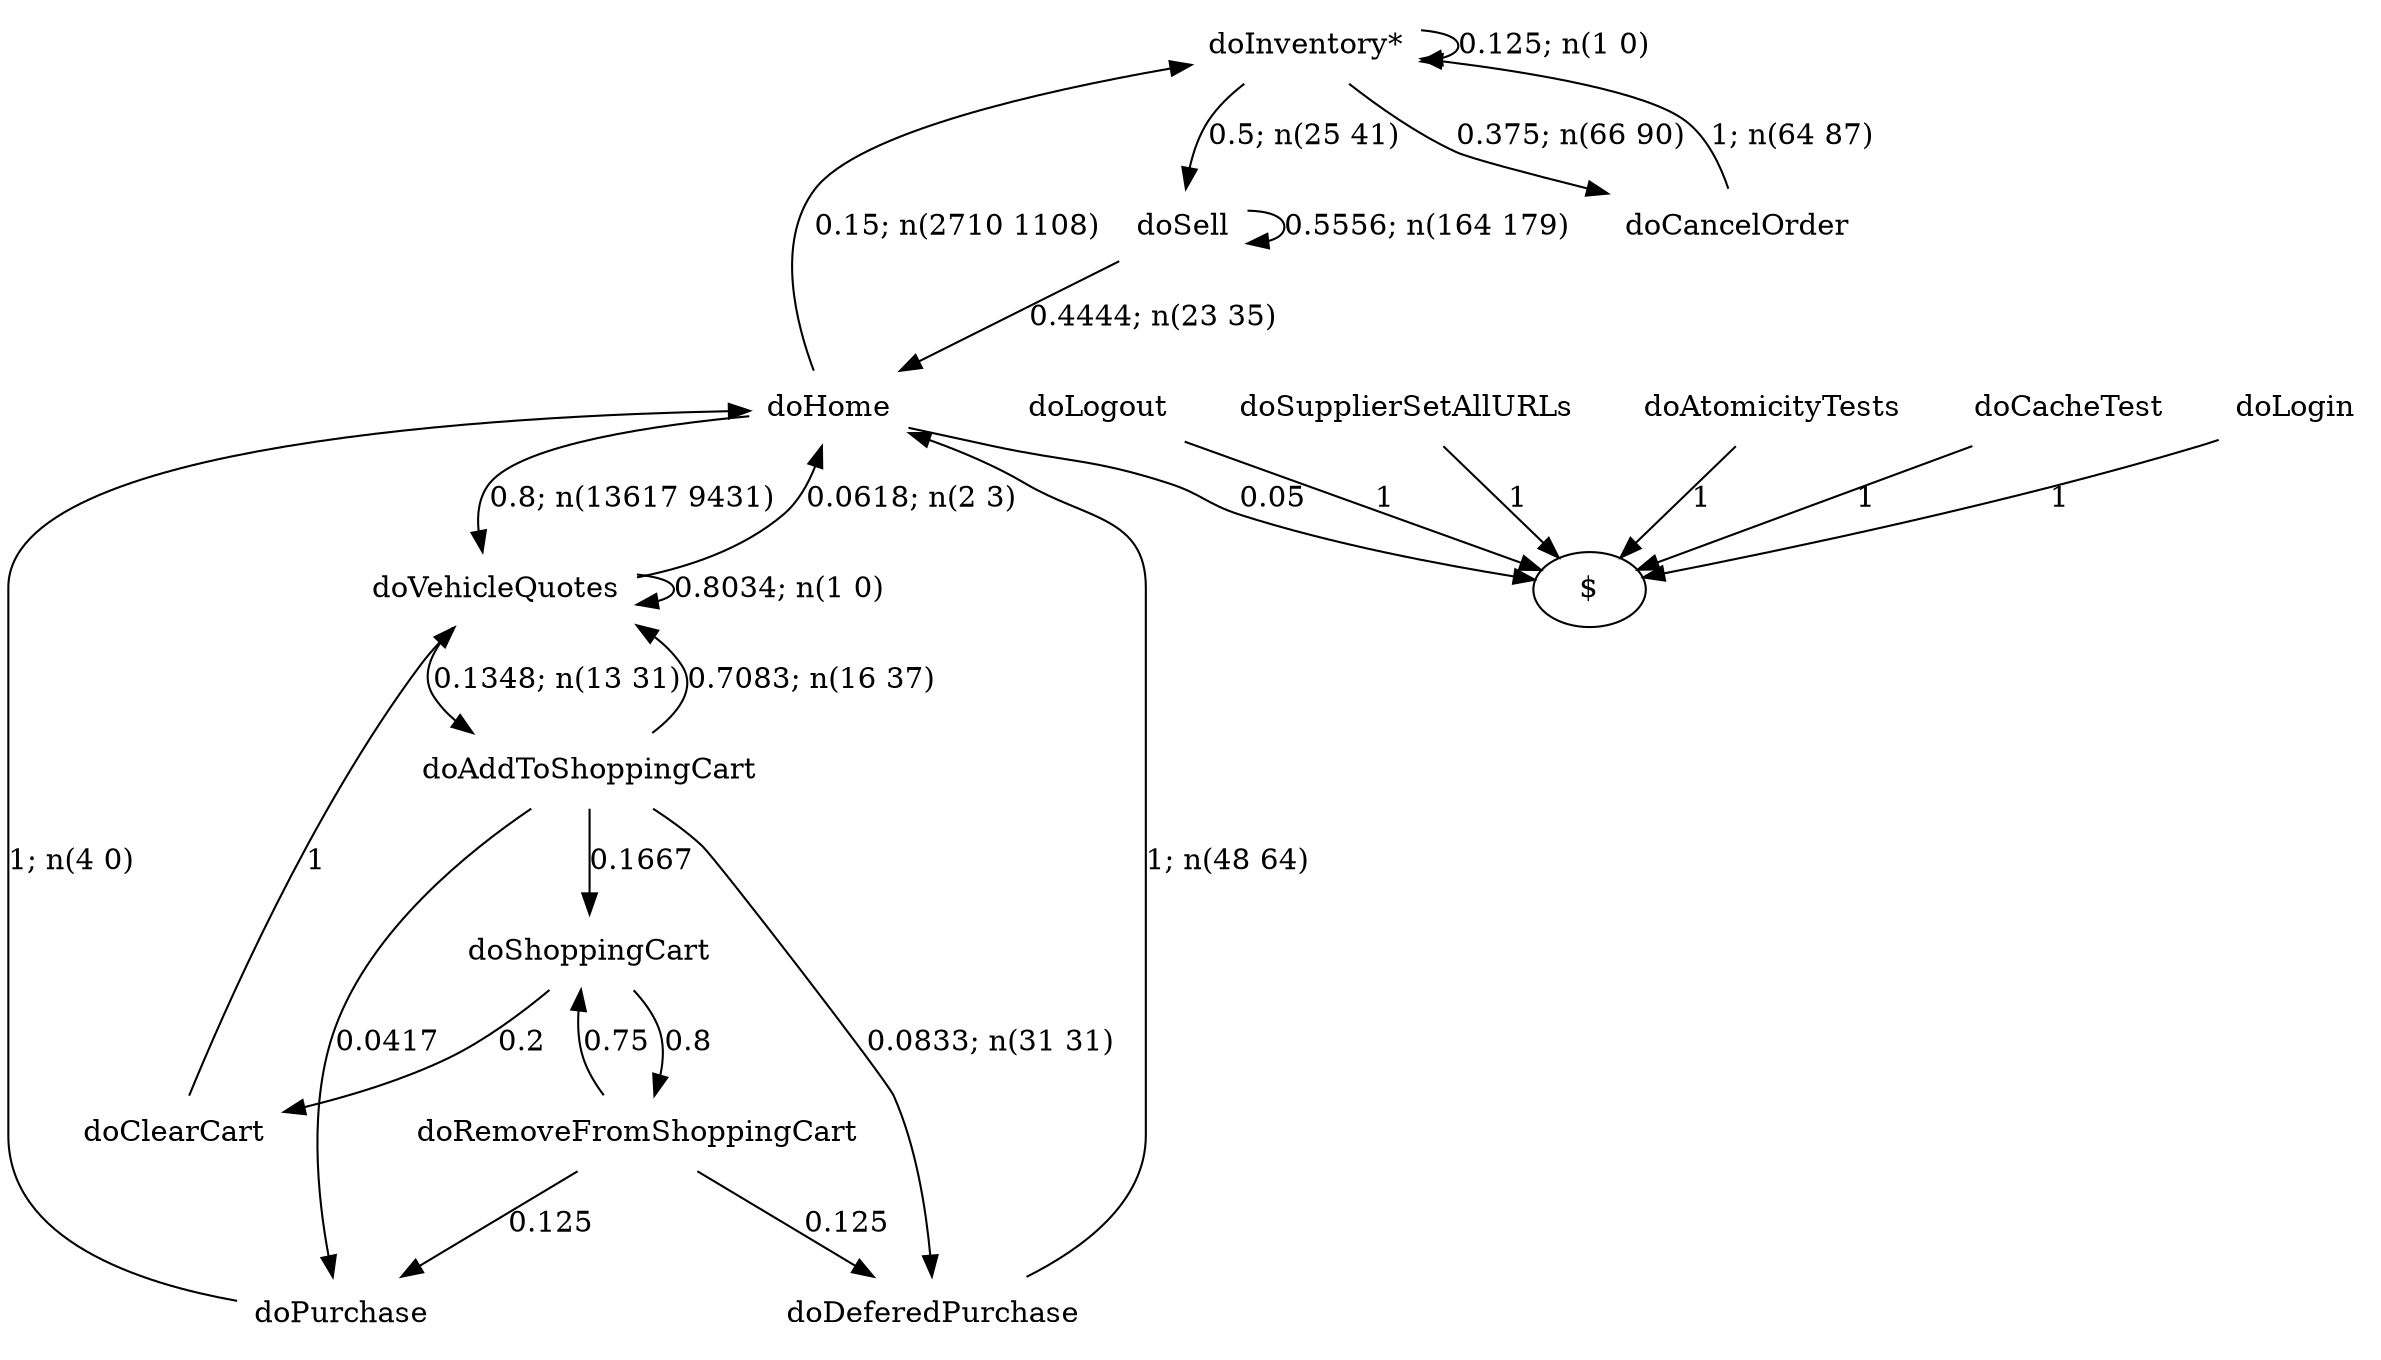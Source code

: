digraph G {"doInventory*" [label="doInventory*",shape=none];"doSupplierSetAllURLs" [label="doSupplierSetAllURLs",shape=none];"doAtomicityTests" [label="doAtomicityTests",shape=none];"doCacheTest" [label="doCacheTest",shape=none];"doLogin" [label="doLogin",shape=none];"doVehicleQuotes" [label="doVehicleQuotes",shape=none];"doAddToShoppingCart" [label="doAddToShoppingCart",shape=none];"doDeferedPurchase" [label="doDeferedPurchase",shape=none];"doHome" [label="doHome",shape=none];"doShoppingCart" [label="doShoppingCart",shape=none];"doClearCart" [label="doClearCart",shape=none];"doPurchase" [label="doPurchase",shape=none];"doSell" [label="doSell",shape=none];"doLogout" [label="doLogout",shape=none];"doCancelOrder" [label="doCancelOrder",shape=none];"doRemoveFromShoppingCart" [label="doRemoveFromShoppingCart",shape=none];"doInventory*"->"doInventory*" [style=solid,label="0.125; n(1 0)"];"doInventory*"->"doSell" [style=solid,label="0.5; n(25 41)"];"doInventory*"->"doCancelOrder" [style=solid,label="0.375; n(66 90)"];"doSupplierSetAllURLs"->"$" [style=solid,label="1"];"doAtomicityTests"->"$" [style=solid,label="1"];"doCacheTest"->"$" [style=solid,label="1"];"doLogin"->"$" [style=solid,label="1"];"doVehicleQuotes"->"doVehicleQuotes" [style=solid,label="0.8034; n(1 0)"];"doVehicleQuotes"->"doAddToShoppingCart" [style=solid,label="0.1348; n(13 31)"];"doVehicleQuotes"->"doHome" [style=solid,label="0.0618; n(2 3)"];"doAddToShoppingCart"->"doVehicleQuotes" [style=solid,label="0.7083; n(16 37)"];"doAddToShoppingCart"->"doDeferedPurchase" [style=solid,label="0.0833; n(31 31)"];"doAddToShoppingCart"->"doShoppingCart" [style=solid,label="0.1667"];"doAddToShoppingCart"->"doPurchase" [style=solid,label="0.0417"];"doDeferedPurchase"->"doHome" [style=solid,label="1; n(48 64)"];"doHome"->"doInventory*" [style=solid,label="0.15; n(2710 1108)"];"doHome"->"doVehicleQuotes" [style=solid,label="0.8; n(13617 9431)"];"doHome"->"$" [style=solid,label="0.05"];"doShoppingCart"->"doClearCart" [style=solid,label="0.2"];"doShoppingCart"->"doRemoveFromShoppingCart" [style=solid,label="0.8"];"doClearCart"->"doVehicleQuotes" [style=solid,label="1"];"doPurchase"->"doHome" [style=solid,label="1; n(4 0)"];"doSell"->"doHome" [style=solid,label="0.4444; n(23 35)"];"doSell"->"doSell" [style=solid,label="0.5556; n(164 179)"];"doLogout"->"$" [style=solid,label="1"];"doCancelOrder"->"doInventory*" [style=solid,label="1; n(64 87)"];"doRemoveFromShoppingCart"->"doDeferedPurchase" [style=solid,label="0.125"];"doRemoveFromShoppingCart"->"doShoppingCart" [style=solid,label="0.75"];"doRemoveFromShoppingCart"->"doPurchase" [style=solid,label="0.125"];}